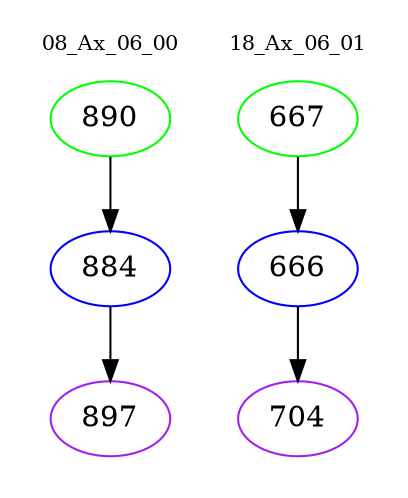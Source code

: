 digraph{
subgraph cluster_0 {
color = white
label = "08_Ax_06_00";
fontsize=10;
T0_890 [label="890", color="green"]
T0_890 -> T0_884 [color="black"]
T0_884 [label="884", color="blue"]
T0_884 -> T0_897 [color="black"]
T0_897 [label="897", color="purple"]
}
subgraph cluster_1 {
color = white
label = "18_Ax_06_01";
fontsize=10;
T1_667 [label="667", color="green"]
T1_667 -> T1_666 [color="black"]
T1_666 [label="666", color="blue"]
T1_666 -> T1_704 [color="black"]
T1_704 [label="704", color="purple"]
}
}
